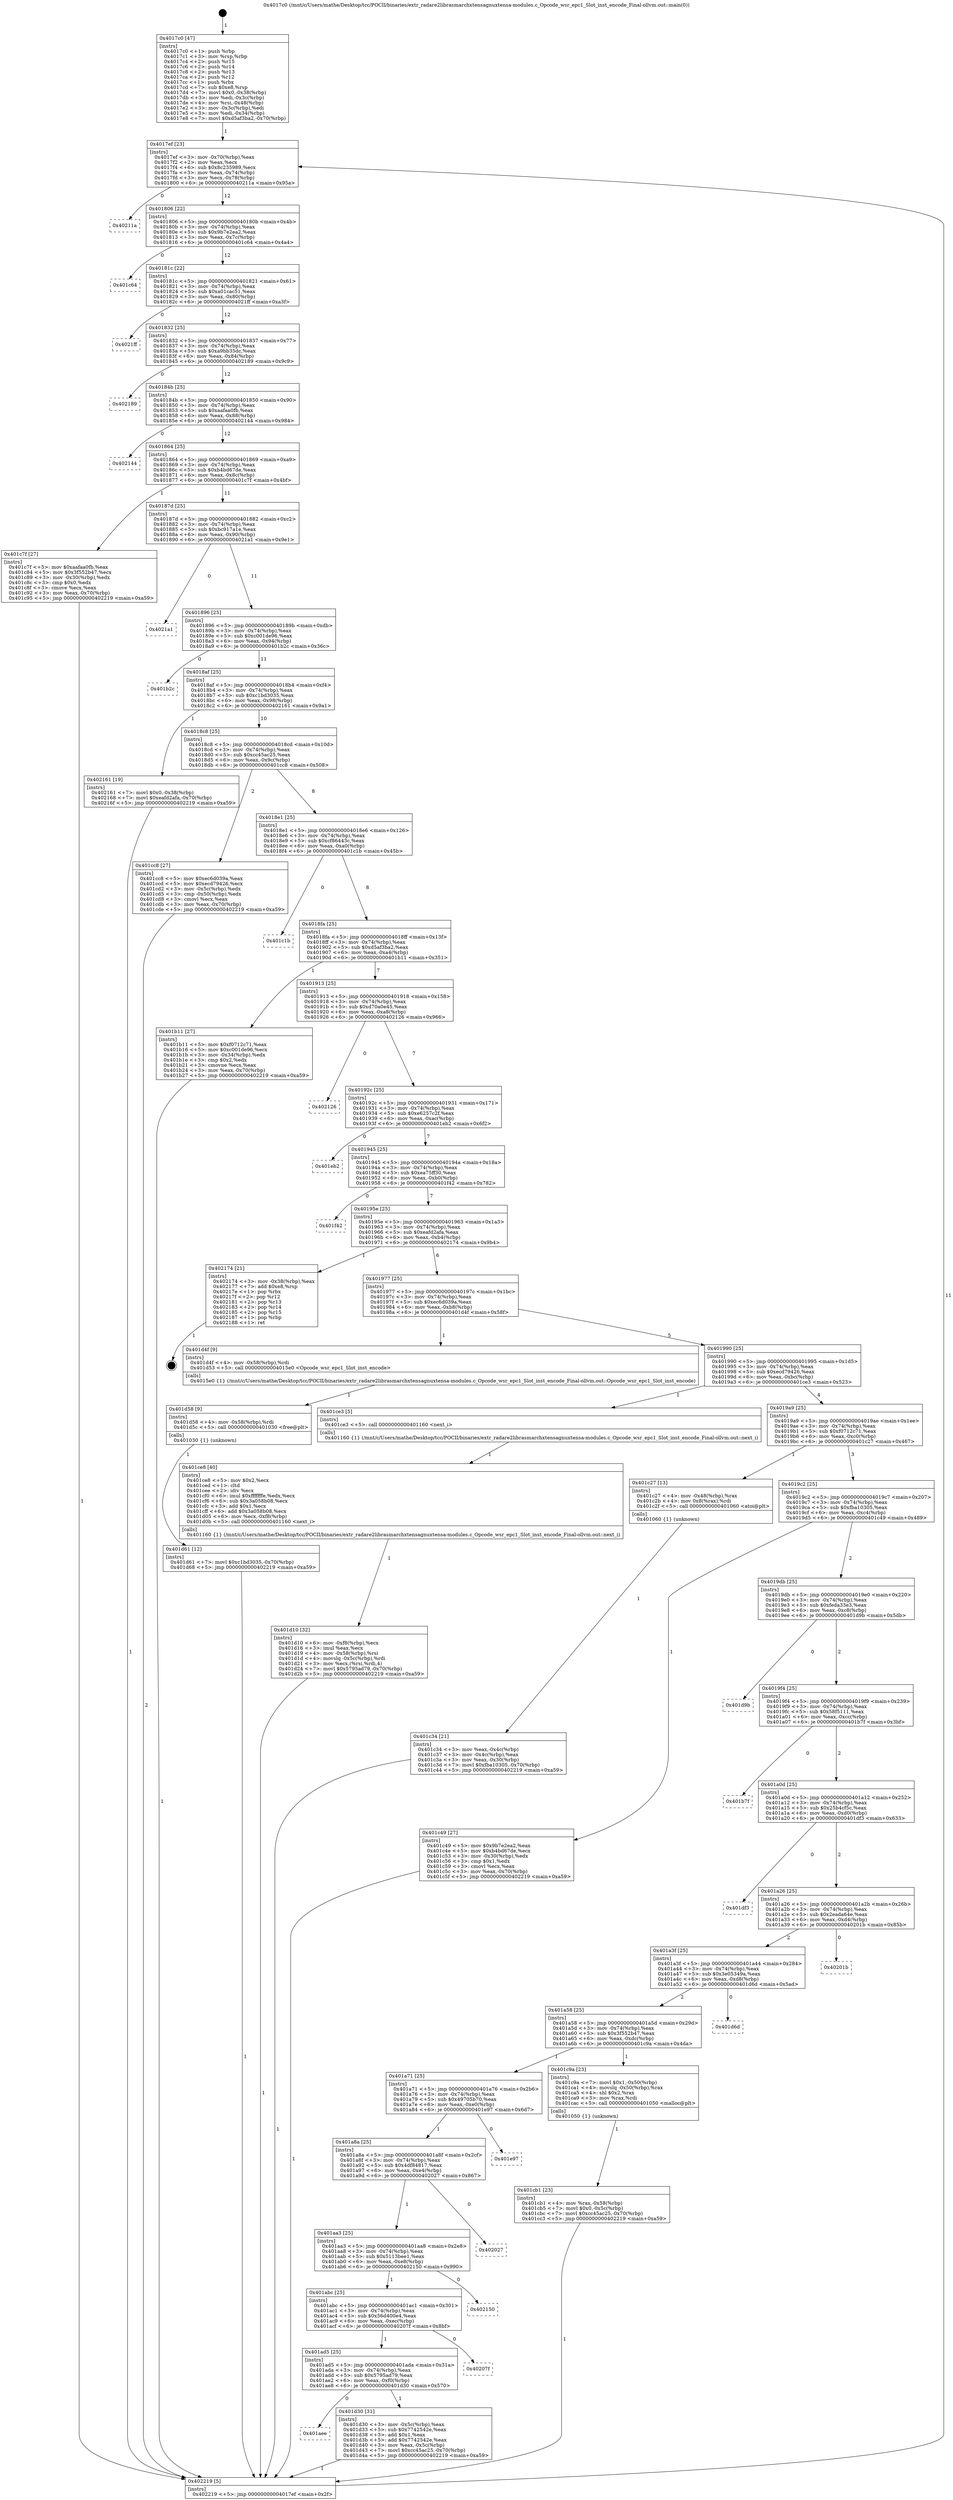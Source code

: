 digraph "0x4017c0" {
  label = "0x4017c0 (/mnt/c/Users/mathe/Desktop/tcc/POCII/binaries/extr_radare2librasmarchxtensagnuxtensa-modules.c_Opcode_wsr_epc1_Slot_inst_encode_Final-ollvm.out::main(0))"
  labelloc = "t"
  node[shape=record]

  Entry [label="",width=0.3,height=0.3,shape=circle,fillcolor=black,style=filled]
  "0x4017ef" [label="{
     0x4017ef [23]\l
     | [instrs]\l
     &nbsp;&nbsp;0x4017ef \<+3\>: mov -0x70(%rbp),%eax\l
     &nbsp;&nbsp;0x4017f2 \<+2\>: mov %eax,%ecx\l
     &nbsp;&nbsp;0x4017f4 \<+6\>: sub $0x8c235989,%ecx\l
     &nbsp;&nbsp;0x4017fa \<+3\>: mov %eax,-0x74(%rbp)\l
     &nbsp;&nbsp;0x4017fd \<+3\>: mov %ecx,-0x78(%rbp)\l
     &nbsp;&nbsp;0x401800 \<+6\>: je 000000000040211a \<main+0x95a\>\l
  }"]
  "0x40211a" [label="{
     0x40211a\l
  }", style=dashed]
  "0x401806" [label="{
     0x401806 [22]\l
     | [instrs]\l
     &nbsp;&nbsp;0x401806 \<+5\>: jmp 000000000040180b \<main+0x4b\>\l
     &nbsp;&nbsp;0x40180b \<+3\>: mov -0x74(%rbp),%eax\l
     &nbsp;&nbsp;0x40180e \<+5\>: sub $0x9b7e2ea2,%eax\l
     &nbsp;&nbsp;0x401813 \<+3\>: mov %eax,-0x7c(%rbp)\l
     &nbsp;&nbsp;0x401816 \<+6\>: je 0000000000401c64 \<main+0x4a4\>\l
  }"]
  Exit [label="",width=0.3,height=0.3,shape=circle,fillcolor=black,style=filled,peripheries=2]
  "0x401c64" [label="{
     0x401c64\l
  }", style=dashed]
  "0x40181c" [label="{
     0x40181c [22]\l
     | [instrs]\l
     &nbsp;&nbsp;0x40181c \<+5\>: jmp 0000000000401821 \<main+0x61\>\l
     &nbsp;&nbsp;0x401821 \<+3\>: mov -0x74(%rbp),%eax\l
     &nbsp;&nbsp;0x401824 \<+5\>: sub $0xa01cac51,%eax\l
     &nbsp;&nbsp;0x401829 \<+3\>: mov %eax,-0x80(%rbp)\l
     &nbsp;&nbsp;0x40182c \<+6\>: je 00000000004021ff \<main+0xa3f\>\l
  }"]
  "0x401d61" [label="{
     0x401d61 [12]\l
     | [instrs]\l
     &nbsp;&nbsp;0x401d61 \<+7\>: movl $0xc1bd3035,-0x70(%rbp)\l
     &nbsp;&nbsp;0x401d68 \<+5\>: jmp 0000000000402219 \<main+0xa59\>\l
  }"]
  "0x4021ff" [label="{
     0x4021ff\l
  }", style=dashed]
  "0x401832" [label="{
     0x401832 [25]\l
     | [instrs]\l
     &nbsp;&nbsp;0x401832 \<+5\>: jmp 0000000000401837 \<main+0x77\>\l
     &nbsp;&nbsp;0x401837 \<+3\>: mov -0x74(%rbp),%eax\l
     &nbsp;&nbsp;0x40183a \<+5\>: sub $0xa9bb35dc,%eax\l
     &nbsp;&nbsp;0x40183f \<+6\>: mov %eax,-0x84(%rbp)\l
     &nbsp;&nbsp;0x401845 \<+6\>: je 0000000000402189 \<main+0x9c9\>\l
  }"]
  "0x401d58" [label="{
     0x401d58 [9]\l
     | [instrs]\l
     &nbsp;&nbsp;0x401d58 \<+4\>: mov -0x58(%rbp),%rdi\l
     &nbsp;&nbsp;0x401d5c \<+5\>: call 0000000000401030 \<free@plt\>\l
     | [calls]\l
     &nbsp;&nbsp;0x401030 \{1\} (unknown)\l
  }"]
  "0x402189" [label="{
     0x402189\l
  }", style=dashed]
  "0x40184b" [label="{
     0x40184b [25]\l
     | [instrs]\l
     &nbsp;&nbsp;0x40184b \<+5\>: jmp 0000000000401850 \<main+0x90\>\l
     &nbsp;&nbsp;0x401850 \<+3\>: mov -0x74(%rbp),%eax\l
     &nbsp;&nbsp;0x401853 \<+5\>: sub $0xaafaa0fb,%eax\l
     &nbsp;&nbsp;0x401858 \<+6\>: mov %eax,-0x88(%rbp)\l
     &nbsp;&nbsp;0x40185e \<+6\>: je 0000000000402144 \<main+0x984\>\l
  }"]
  "0x401aee" [label="{
     0x401aee\l
  }", style=dashed]
  "0x402144" [label="{
     0x402144\l
  }", style=dashed]
  "0x401864" [label="{
     0x401864 [25]\l
     | [instrs]\l
     &nbsp;&nbsp;0x401864 \<+5\>: jmp 0000000000401869 \<main+0xa9\>\l
     &nbsp;&nbsp;0x401869 \<+3\>: mov -0x74(%rbp),%eax\l
     &nbsp;&nbsp;0x40186c \<+5\>: sub $0xb4bd67de,%eax\l
     &nbsp;&nbsp;0x401871 \<+6\>: mov %eax,-0x8c(%rbp)\l
     &nbsp;&nbsp;0x401877 \<+6\>: je 0000000000401c7f \<main+0x4bf\>\l
  }"]
  "0x401d30" [label="{
     0x401d30 [31]\l
     | [instrs]\l
     &nbsp;&nbsp;0x401d30 \<+3\>: mov -0x5c(%rbp),%eax\l
     &nbsp;&nbsp;0x401d33 \<+5\>: sub $0x7742542e,%eax\l
     &nbsp;&nbsp;0x401d38 \<+3\>: add $0x1,%eax\l
     &nbsp;&nbsp;0x401d3b \<+5\>: add $0x7742542e,%eax\l
     &nbsp;&nbsp;0x401d40 \<+3\>: mov %eax,-0x5c(%rbp)\l
     &nbsp;&nbsp;0x401d43 \<+7\>: movl $0xcc45ac25,-0x70(%rbp)\l
     &nbsp;&nbsp;0x401d4a \<+5\>: jmp 0000000000402219 \<main+0xa59\>\l
  }"]
  "0x401c7f" [label="{
     0x401c7f [27]\l
     | [instrs]\l
     &nbsp;&nbsp;0x401c7f \<+5\>: mov $0xaafaa0fb,%eax\l
     &nbsp;&nbsp;0x401c84 \<+5\>: mov $0x3f552b47,%ecx\l
     &nbsp;&nbsp;0x401c89 \<+3\>: mov -0x30(%rbp),%edx\l
     &nbsp;&nbsp;0x401c8c \<+3\>: cmp $0x0,%edx\l
     &nbsp;&nbsp;0x401c8f \<+3\>: cmove %ecx,%eax\l
     &nbsp;&nbsp;0x401c92 \<+3\>: mov %eax,-0x70(%rbp)\l
     &nbsp;&nbsp;0x401c95 \<+5\>: jmp 0000000000402219 \<main+0xa59\>\l
  }"]
  "0x40187d" [label="{
     0x40187d [25]\l
     | [instrs]\l
     &nbsp;&nbsp;0x40187d \<+5\>: jmp 0000000000401882 \<main+0xc2\>\l
     &nbsp;&nbsp;0x401882 \<+3\>: mov -0x74(%rbp),%eax\l
     &nbsp;&nbsp;0x401885 \<+5\>: sub $0xbc917a1e,%eax\l
     &nbsp;&nbsp;0x40188a \<+6\>: mov %eax,-0x90(%rbp)\l
     &nbsp;&nbsp;0x401890 \<+6\>: je 00000000004021a1 \<main+0x9e1\>\l
  }"]
  "0x401ad5" [label="{
     0x401ad5 [25]\l
     | [instrs]\l
     &nbsp;&nbsp;0x401ad5 \<+5\>: jmp 0000000000401ada \<main+0x31a\>\l
     &nbsp;&nbsp;0x401ada \<+3\>: mov -0x74(%rbp),%eax\l
     &nbsp;&nbsp;0x401add \<+5\>: sub $0x5795ad79,%eax\l
     &nbsp;&nbsp;0x401ae2 \<+6\>: mov %eax,-0xf0(%rbp)\l
     &nbsp;&nbsp;0x401ae8 \<+6\>: je 0000000000401d30 \<main+0x570\>\l
  }"]
  "0x4021a1" [label="{
     0x4021a1\l
  }", style=dashed]
  "0x401896" [label="{
     0x401896 [25]\l
     | [instrs]\l
     &nbsp;&nbsp;0x401896 \<+5\>: jmp 000000000040189b \<main+0xdb\>\l
     &nbsp;&nbsp;0x40189b \<+3\>: mov -0x74(%rbp),%eax\l
     &nbsp;&nbsp;0x40189e \<+5\>: sub $0xc001de96,%eax\l
     &nbsp;&nbsp;0x4018a3 \<+6\>: mov %eax,-0x94(%rbp)\l
     &nbsp;&nbsp;0x4018a9 \<+6\>: je 0000000000401b2c \<main+0x36c\>\l
  }"]
  "0x40207f" [label="{
     0x40207f\l
  }", style=dashed]
  "0x401b2c" [label="{
     0x401b2c\l
  }", style=dashed]
  "0x4018af" [label="{
     0x4018af [25]\l
     | [instrs]\l
     &nbsp;&nbsp;0x4018af \<+5\>: jmp 00000000004018b4 \<main+0xf4\>\l
     &nbsp;&nbsp;0x4018b4 \<+3\>: mov -0x74(%rbp),%eax\l
     &nbsp;&nbsp;0x4018b7 \<+5\>: sub $0xc1bd3035,%eax\l
     &nbsp;&nbsp;0x4018bc \<+6\>: mov %eax,-0x98(%rbp)\l
     &nbsp;&nbsp;0x4018c2 \<+6\>: je 0000000000402161 \<main+0x9a1\>\l
  }"]
  "0x401abc" [label="{
     0x401abc [25]\l
     | [instrs]\l
     &nbsp;&nbsp;0x401abc \<+5\>: jmp 0000000000401ac1 \<main+0x301\>\l
     &nbsp;&nbsp;0x401ac1 \<+3\>: mov -0x74(%rbp),%eax\l
     &nbsp;&nbsp;0x401ac4 \<+5\>: sub $0x56d400e4,%eax\l
     &nbsp;&nbsp;0x401ac9 \<+6\>: mov %eax,-0xec(%rbp)\l
     &nbsp;&nbsp;0x401acf \<+6\>: je 000000000040207f \<main+0x8bf\>\l
  }"]
  "0x402161" [label="{
     0x402161 [19]\l
     | [instrs]\l
     &nbsp;&nbsp;0x402161 \<+7\>: movl $0x0,-0x38(%rbp)\l
     &nbsp;&nbsp;0x402168 \<+7\>: movl $0xeafd2afa,-0x70(%rbp)\l
     &nbsp;&nbsp;0x40216f \<+5\>: jmp 0000000000402219 \<main+0xa59\>\l
  }"]
  "0x4018c8" [label="{
     0x4018c8 [25]\l
     | [instrs]\l
     &nbsp;&nbsp;0x4018c8 \<+5\>: jmp 00000000004018cd \<main+0x10d\>\l
     &nbsp;&nbsp;0x4018cd \<+3\>: mov -0x74(%rbp),%eax\l
     &nbsp;&nbsp;0x4018d0 \<+5\>: sub $0xcc45ac25,%eax\l
     &nbsp;&nbsp;0x4018d5 \<+6\>: mov %eax,-0x9c(%rbp)\l
     &nbsp;&nbsp;0x4018db \<+6\>: je 0000000000401cc8 \<main+0x508\>\l
  }"]
  "0x402150" [label="{
     0x402150\l
  }", style=dashed]
  "0x401cc8" [label="{
     0x401cc8 [27]\l
     | [instrs]\l
     &nbsp;&nbsp;0x401cc8 \<+5\>: mov $0xec6d039a,%eax\l
     &nbsp;&nbsp;0x401ccd \<+5\>: mov $0xecd79426,%ecx\l
     &nbsp;&nbsp;0x401cd2 \<+3\>: mov -0x5c(%rbp),%edx\l
     &nbsp;&nbsp;0x401cd5 \<+3\>: cmp -0x50(%rbp),%edx\l
     &nbsp;&nbsp;0x401cd8 \<+3\>: cmovl %ecx,%eax\l
     &nbsp;&nbsp;0x401cdb \<+3\>: mov %eax,-0x70(%rbp)\l
     &nbsp;&nbsp;0x401cde \<+5\>: jmp 0000000000402219 \<main+0xa59\>\l
  }"]
  "0x4018e1" [label="{
     0x4018e1 [25]\l
     | [instrs]\l
     &nbsp;&nbsp;0x4018e1 \<+5\>: jmp 00000000004018e6 \<main+0x126\>\l
     &nbsp;&nbsp;0x4018e6 \<+3\>: mov -0x74(%rbp),%eax\l
     &nbsp;&nbsp;0x4018e9 \<+5\>: sub $0xcf86443c,%eax\l
     &nbsp;&nbsp;0x4018ee \<+6\>: mov %eax,-0xa0(%rbp)\l
     &nbsp;&nbsp;0x4018f4 \<+6\>: je 0000000000401c1b \<main+0x45b\>\l
  }"]
  "0x401aa3" [label="{
     0x401aa3 [25]\l
     | [instrs]\l
     &nbsp;&nbsp;0x401aa3 \<+5\>: jmp 0000000000401aa8 \<main+0x2e8\>\l
     &nbsp;&nbsp;0x401aa8 \<+3\>: mov -0x74(%rbp),%eax\l
     &nbsp;&nbsp;0x401aab \<+5\>: sub $0x5113bee1,%eax\l
     &nbsp;&nbsp;0x401ab0 \<+6\>: mov %eax,-0xe8(%rbp)\l
     &nbsp;&nbsp;0x401ab6 \<+6\>: je 0000000000402150 \<main+0x990\>\l
  }"]
  "0x401c1b" [label="{
     0x401c1b\l
  }", style=dashed]
  "0x4018fa" [label="{
     0x4018fa [25]\l
     | [instrs]\l
     &nbsp;&nbsp;0x4018fa \<+5\>: jmp 00000000004018ff \<main+0x13f\>\l
     &nbsp;&nbsp;0x4018ff \<+3\>: mov -0x74(%rbp),%eax\l
     &nbsp;&nbsp;0x401902 \<+5\>: sub $0xd5af3ba2,%eax\l
     &nbsp;&nbsp;0x401907 \<+6\>: mov %eax,-0xa4(%rbp)\l
     &nbsp;&nbsp;0x40190d \<+6\>: je 0000000000401b11 \<main+0x351\>\l
  }"]
  "0x402027" [label="{
     0x402027\l
  }", style=dashed]
  "0x401b11" [label="{
     0x401b11 [27]\l
     | [instrs]\l
     &nbsp;&nbsp;0x401b11 \<+5\>: mov $0xf0712c71,%eax\l
     &nbsp;&nbsp;0x401b16 \<+5\>: mov $0xc001de96,%ecx\l
     &nbsp;&nbsp;0x401b1b \<+3\>: mov -0x34(%rbp),%edx\l
     &nbsp;&nbsp;0x401b1e \<+3\>: cmp $0x2,%edx\l
     &nbsp;&nbsp;0x401b21 \<+3\>: cmovne %ecx,%eax\l
     &nbsp;&nbsp;0x401b24 \<+3\>: mov %eax,-0x70(%rbp)\l
     &nbsp;&nbsp;0x401b27 \<+5\>: jmp 0000000000402219 \<main+0xa59\>\l
  }"]
  "0x401913" [label="{
     0x401913 [25]\l
     | [instrs]\l
     &nbsp;&nbsp;0x401913 \<+5\>: jmp 0000000000401918 \<main+0x158\>\l
     &nbsp;&nbsp;0x401918 \<+3\>: mov -0x74(%rbp),%eax\l
     &nbsp;&nbsp;0x40191b \<+5\>: sub $0xd70a0e45,%eax\l
     &nbsp;&nbsp;0x401920 \<+6\>: mov %eax,-0xa8(%rbp)\l
     &nbsp;&nbsp;0x401926 \<+6\>: je 0000000000402126 \<main+0x966\>\l
  }"]
  "0x402219" [label="{
     0x402219 [5]\l
     | [instrs]\l
     &nbsp;&nbsp;0x402219 \<+5\>: jmp 00000000004017ef \<main+0x2f\>\l
  }"]
  "0x4017c0" [label="{
     0x4017c0 [47]\l
     | [instrs]\l
     &nbsp;&nbsp;0x4017c0 \<+1\>: push %rbp\l
     &nbsp;&nbsp;0x4017c1 \<+3\>: mov %rsp,%rbp\l
     &nbsp;&nbsp;0x4017c4 \<+2\>: push %r15\l
     &nbsp;&nbsp;0x4017c6 \<+2\>: push %r14\l
     &nbsp;&nbsp;0x4017c8 \<+2\>: push %r13\l
     &nbsp;&nbsp;0x4017ca \<+2\>: push %r12\l
     &nbsp;&nbsp;0x4017cc \<+1\>: push %rbx\l
     &nbsp;&nbsp;0x4017cd \<+7\>: sub $0xe8,%rsp\l
     &nbsp;&nbsp;0x4017d4 \<+7\>: movl $0x0,-0x38(%rbp)\l
     &nbsp;&nbsp;0x4017db \<+3\>: mov %edi,-0x3c(%rbp)\l
     &nbsp;&nbsp;0x4017de \<+4\>: mov %rsi,-0x48(%rbp)\l
     &nbsp;&nbsp;0x4017e2 \<+3\>: mov -0x3c(%rbp),%edi\l
     &nbsp;&nbsp;0x4017e5 \<+3\>: mov %edi,-0x34(%rbp)\l
     &nbsp;&nbsp;0x4017e8 \<+7\>: movl $0xd5af3ba2,-0x70(%rbp)\l
  }"]
  "0x401a8a" [label="{
     0x401a8a [25]\l
     | [instrs]\l
     &nbsp;&nbsp;0x401a8a \<+5\>: jmp 0000000000401a8f \<main+0x2cf\>\l
     &nbsp;&nbsp;0x401a8f \<+3\>: mov -0x74(%rbp),%eax\l
     &nbsp;&nbsp;0x401a92 \<+5\>: sub $0x4df84817,%eax\l
     &nbsp;&nbsp;0x401a97 \<+6\>: mov %eax,-0xe4(%rbp)\l
     &nbsp;&nbsp;0x401a9d \<+6\>: je 0000000000402027 \<main+0x867\>\l
  }"]
  "0x402126" [label="{
     0x402126\l
  }", style=dashed]
  "0x40192c" [label="{
     0x40192c [25]\l
     | [instrs]\l
     &nbsp;&nbsp;0x40192c \<+5\>: jmp 0000000000401931 \<main+0x171\>\l
     &nbsp;&nbsp;0x401931 \<+3\>: mov -0x74(%rbp),%eax\l
     &nbsp;&nbsp;0x401934 \<+5\>: sub $0xe6257c2f,%eax\l
     &nbsp;&nbsp;0x401939 \<+6\>: mov %eax,-0xac(%rbp)\l
     &nbsp;&nbsp;0x40193f \<+6\>: je 0000000000401eb2 \<main+0x6f2\>\l
  }"]
  "0x401e97" [label="{
     0x401e97\l
  }", style=dashed]
  "0x401eb2" [label="{
     0x401eb2\l
  }", style=dashed]
  "0x401945" [label="{
     0x401945 [25]\l
     | [instrs]\l
     &nbsp;&nbsp;0x401945 \<+5\>: jmp 000000000040194a \<main+0x18a\>\l
     &nbsp;&nbsp;0x40194a \<+3\>: mov -0x74(%rbp),%eax\l
     &nbsp;&nbsp;0x40194d \<+5\>: sub $0xea75ff30,%eax\l
     &nbsp;&nbsp;0x401952 \<+6\>: mov %eax,-0xb0(%rbp)\l
     &nbsp;&nbsp;0x401958 \<+6\>: je 0000000000401f42 \<main+0x782\>\l
  }"]
  "0x401d10" [label="{
     0x401d10 [32]\l
     | [instrs]\l
     &nbsp;&nbsp;0x401d10 \<+6\>: mov -0xf8(%rbp),%ecx\l
     &nbsp;&nbsp;0x401d16 \<+3\>: imul %eax,%ecx\l
     &nbsp;&nbsp;0x401d19 \<+4\>: mov -0x58(%rbp),%rsi\l
     &nbsp;&nbsp;0x401d1d \<+4\>: movslq -0x5c(%rbp),%rdi\l
     &nbsp;&nbsp;0x401d21 \<+3\>: mov %ecx,(%rsi,%rdi,4)\l
     &nbsp;&nbsp;0x401d24 \<+7\>: movl $0x5795ad79,-0x70(%rbp)\l
     &nbsp;&nbsp;0x401d2b \<+5\>: jmp 0000000000402219 \<main+0xa59\>\l
  }"]
  "0x401f42" [label="{
     0x401f42\l
  }", style=dashed]
  "0x40195e" [label="{
     0x40195e [25]\l
     | [instrs]\l
     &nbsp;&nbsp;0x40195e \<+5\>: jmp 0000000000401963 \<main+0x1a3\>\l
     &nbsp;&nbsp;0x401963 \<+3\>: mov -0x74(%rbp),%eax\l
     &nbsp;&nbsp;0x401966 \<+5\>: sub $0xeafd2afa,%eax\l
     &nbsp;&nbsp;0x40196b \<+6\>: mov %eax,-0xb4(%rbp)\l
     &nbsp;&nbsp;0x401971 \<+6\>: je 0000000000402174 \<main+0x9b4\>\l
  }"]
  "0x401ce8" [label="{
     0x401ce8 [40]\l
     | [instrs]\l
     &nbsp;&nbsp;0x401ce8 \<+5\>: mov $0x2,%ecx\l
     &nbsp;&nbsp;0x401ced \<+1\>: cltd\l
     &nbsp;&nbsp;0x401cee \<+2\>: idiv %ecx\l
     &nbsp;&nbsp;0x401cf0 \<+6\>: imul $0xfffffffe,%edx,%ecx\l
     &nbsp;&nbsp;0x401cf6 \<+6\>: sub $0x3a058b08,%ecx\l
     &nbsp;&nbsp;0x401cfc \<+3\>: add $0x1,%ecx\l
     &nbsp;&nbsp;0x401cff \<+6\>: add $0x3a058b08,%ecx\l
     &nbsp;&nbsp;0x401d05 \<+6\>: mov %ecx,-0xf8(%rbp)\l
     &nbsp;&nbsp;0x401d0b \<+5\>: call 0000000000401160 \<next_i\>\l
     | [calls]\l
     &nbsp;&nbsp;0x401160 \{1\} (/mnt/c/Users/mathe/Desktop/tcc/POCII/binaries/extr_radare2librasmarchxtensagnuxtensa-modules.c_Opcode_wsr_epc1_Slot_inst_encode_Final-ollvm.out::next_i)\l
  }"]
  "0x402174" [label="{
     0x402174 [21]\l
     | [instrs]\l
     &nbsp;&nbsp;0x402174 \<+3\>: mov -0x38(%rbp),%eax\l
     &nbsp;&nbsp;0x402177 \<+7\>: add $0xe8,%rsp\l
     &nbsp;&nbsp;0x40217e \<+1\>: pop %rbx\l
     &nbsp;&nbsp;0x40217f \<+2\>: pop %r12\l
     &nbsp;&nbsp;0x402181 \<+2\>: pop %r13\l
     &nbsp;&nbsp;0x402183 \<+2\>: pop %r14\l
     &nbsp;&nbsp;0x402185 \<+2\>: pop %r15\l
     &nbsp;&nbsp;0x402187 \<+1\>: pop %rbp\l
     &nbsp;&nbsp;0x402188 \<+1\>: ret\l
  }"]
  "0x401977" [label="{
     0x401977 [25]\l
     | [instrs]\l
     &nbsp;&nbsp;0x401977 \<+5\>: jmp 000000000040197c \<main+0x1bc\>\l
     &nbsp;&nbsp;0x40197c \<+3\>: mov -0x74(%rbp),%eax\l
     &nbsp;&nbsp;0x40197f \<+5\>: sub $0xec6d039a,%eax\l
     &nbsp;&nbsp;0x401984 \<+6\>: mov %eax,-0xb8(%rbp)\l
     &nbsp;&nbsp;0x40198a \<+6\>: je 0000000000401d4f \<main+0x58f\>\l
  }"]
  "0x401cb1" [label="{
     0x401cb1 [23]\l
     | [instrs]\l
     &nbsp;&nbsp;0x401cb1 \<+4\>: mov %rax,-0x58(%rbp)\l
     &nbsp;&nbsp;0x401cb5 \<+7\>: movl $0x0,-0x5c(%rbp)\l
     &nbsp;&nbsp;0x401cbc \<+7\>: movl $0xcc45ac25,-0x70(%rbp)\l
     &nbsp;&nbsp;0x401cc3 \<+5\>: jmp 0000000000402219 \<main+0xa59\>\l
  }"]
  "0x401d4f" [label="{
     0x401d4f [9]\l
     | [instrs]\l
     &nbsp;&nbsp;0x401d4f \<+4\>: mov -0x58(%rbp),%rdi\l
     &nbsp;&nbsp;0x401d53 \<+5\>: call 00000000004015e0 \<Opcode_wsr_epc1_Slot_inst_encode\>\l
     | [calls]\l
     &nbsp;&nbsp;0x4015e0 \{1\} (/mnt/c/Users/mathe/Desktop/tcc/POCII/binaries/extr_radare2librasmarchxtensagnuxtensa-modules.c_Opcode_wsr_epc1_Slot_inst_encode_Final-ollvm.out::Opcode_wsr_epc1_Slot_inst_encode)\l
  }"]
  "0x401990" [label="{
     0x401990 [25]\l
     | [instrs]\l
     &nbsp;&nbsp;0x401990 \<+5\>: jmp 0000000000401995 \<main+0x1d5\>\l
     &nbsp;&nbsp;0x401995 \<+3\>: mov -0x74(%rbp),%eax\l
     &nbsp;&nbsp;0x401998 \<+5\>: sub $0xecd79426,%eax\l
     &nbsp;&nbsp;0x40199d \<+6\>: mov %eax,-0xbc(%rbp)\l
     &nbsp;&nbsp;0x4019a3 \<+6\>: je 0000000000401ce3 \<main+0x523\>\l
  }"]
  "0x401a71" [label="{
     0x401a71 [25]\l
     | [instrs]\l
     &nbsp;&nbsp;0x401a71 \<+5\>: jmp 0000000000401a76 \<main+0x2b6\>\l
     &nbsp;&nbsp;0x401a76 \<+3\>: mov -0x74(%rbp),%eax\l
     &nbsp;&nbsp;0x401a79 \<+5\>: sub $0x49705b70,%eax\l
     &nbsp;&nbsp;0x401a7e \<+6\>: mov %eax,-0xe0(%rbp)\l
     &nbsp;&nbsp;0x401a84 \<+6\>: je 0000000000401e97 \<main+0x6d7\>\l
  }"]
  "0x401ce3" [label="{
     0x401ce3 [5]\l
     | [instrs]\l
     &nbsp;&nbsp;0x401ce3 \<+5\>: call 0000000000401160 \<next_i\>\l
     | [calls]\l
     &nbsp;&nbsp;0x401160 \{1\} (/mnt/c/Users/mathe/Desktop/tcc/POCII/binaries/extr_radare2librasmarchxtensagnuxtensa-modules.c_Opcode_wsr_epc1_Slot_inst_encode_Final-ollvm.out::next_i)\l
  }"]
  "0x4019a9" [label="{
     0x4019a9 [25]\l
     | [instrs]\l
     &nbsp;&nbsp;0x4019a9 \<+5\>: jmp 00000000004019ae \<main+0x1ee\>\l
     &nbsp;&nbsp;0x4019ae \<+3\>: mov -0x74(%rbp),%eax\l
     &nbsp;&nbsp;0x4019b1 \<+5\>: sub $0xf0712c71,%eax\l
     &nbsp;&nbsp;0x4019b6 \<+6\>: mov %eax,-0xc0(%rbp)\l
     &nbsp;&nbsp;0x4019bc \<+6\>: je 0000000000401c27 \<main+0x467\>\l
  }"]
  "0x401c9a" [label="{
     0x401c9a [23]\l
     | [instrs]\l
     &nbsp;&nbsp;0x401c9a \<+7\>: movl $0x1,-0x50(%rbp)\l
     &nbsp;&nbsp;0x401ca1 \<+4\>: movslq -0x50(%rbp),%rax\l
     &nbsp;&nbsp;0x401ca5 \<+4\>: shl $0x2,%rax\l
     &nbsp;&nbsp;0x401ca9 \<+3\>: mov %rax,%rdi\l
     &nbsp;&nbsp;0x401cac \<+5\>: call 0000000000401050 \<malloc@plt\>\l
     | [calls]\l
     &nbsp;&nbsp;0x401050 \{1\} (unknown)\l
  }"]
  "0x401c27" [label="{
     0x401c27 [13]\l
     | [instrs]\l
     &nbsp;&nbsp;0x401c27 \<+4\>: mov -0x48(%rbp),%rax\l
     &nbsp;&nbsp;0x401c2b \<+4\>: mov 0x8(%rax),%rdi\l
     &nbsp;&nbsp;0x401c2f \<+5\>: call 0000000000401060 \<atoi@plt\>\l
     | [calls]\l
     &nbsp;&nbsp;0x401060 \{1\} (unknown)\l
  }"]
  "0x4019c2" [label="{
     0x4019c2 [25]\l
     | [instrs]\l
     &nbsp;&nbsp;0x4019c2 \<+5\>: jmp 00000000004019c7 \<main+0x207\>\l
     &nbsp;&nbsp;0x4019c7 \<+3\>: mov -0x74(%rbp),%eax\l
     &nbsp;&nbsp;0x4019ca \<+5\>: sub $0xfba10305,%eax\l
     &nbsp;&nbsp;0x4019cf \<+6\>: mov %eax,-0xc4(%rbp)\l
     &nbsp;&nbsp;0x4019d5 \<+6\>: je 0000000000401c49 \<main+0x489\>\l
  }"]
  "0x401c34" [label="{
     0x401c34 [21]\l
     | [instrs]\l
     &nbsp;&nbsp;0x401c34 \<+3\>: mov %eax,-0x4c(%rbp)\l
     &nbsp;&nbsp;0x401c37 \<+3\>: mov -0x4c(%rbp),%eax\l
     &nbsp;&nbsp;0x401c3a \<+3\>: mov %eax,-0x30(%rbp)\l
     &nbsp;&nbsp;0x401c3d \<+7\>: movl $0xfba10305,-0x70(%rbp)\l
     &nbsp;&nbsp;0x401c44 \<+5\>: jmp 0000000000402219 \<main+0xa59\>\l
  }"]
  "0x401a58" [label="{
     0x401a58 [25]\l
     | [instrs]\l
     &nbsp;&nbsp;0x401a58 \<+5\>: jmp 0000000000401a5d \<main+0x29d\>\l
     &nbsp;&nbsp;0x401a5d \<+3\>: mov -0x74(%rbp),%eax\l
     &nbsp;&nbsp;0x401a60 \<+5\>: sub $0x3f552b47,%eax\l
     &nbsp;&nbsp;0x401a65 \<+6\>: mov %eax,-0xdc(%rbp)\l
     &nbsp;&nbsp;0x401a6b \<+6\>: je 0000000000401c9a \<main+0x4da\>\l
  }"]
  "0x401c49" [label="{
     0x401c49 [27]\l
     | [instrs]\l
     &nbsp;&nbsp;0x401c49 \<+5\>: mov $0x9b7e2ea2,%eax\l
     &nbsp;&nbsp;0x401c4e \<+5\>: mov $0xb4bd67de,%ecx\l
     &nbsp;&nbsp;0x401c53 \<+3\>: mov -0x30(%rbp),%edx\l
     &nbsp;&nbsp;0x401c56 \<+3\>: cmp $0x1,%edx\l
     &nbsp;&nbsp;0x401c59 \<+3\>: cmovl %ecx,%eax\l
     &nbsp;&nbsp;0x401c5c \<+3\>: mov %eax,-0x70(%rbp)\l
     &nbsp;&nbsp;0x401c5f \<+5\>: jmp 0000000000402219 \<main+0xa59\>\l
  }"]
  "0x4019db" [label="{
     0x4019db [25]\l
     | [instrs]\l
     &nbsp;&nbsp;0x4019db \<+5\>: jmp 00000000004019e0 \<main+0x220\>\l
     &nbsp;&nbsp;0x4019e0 \<+3\>: mov -0x74(%rbp),%eax\l
     &nbsp;&nbsp;0x4019e3 \<+5\>: sub $0xfeda33e3,%eax\l
     &nbsp;&nbsp;0x4019e8 \<+6\>: mov %eax,-0xc8(%rbp)\l
     &nbsp;&nbsp;0x4019ee \<+6\>: je 0000000000401d9b \<main+0x5db\>\l
  }"]
  "0x401d6d" [label="{
     0x401d6d\l
  }", style=dashed]
  "0x401d9b" [label="{
     0x401d9b\l
  }", style=dashed]
  "0x4019f4" [label="{
     0x4019f4 [25]\l
     | [instrs]\l
     &nbsp;&nbsp;0x4019f4 \<+5\>: jmp 00000000004019f9 \<main+0x239\>\l
     &nbsp;&nbsp;0x4019f9 \<+3\>: mov -0x74(%rbp),%eax\l
     &nbsp;&nbsp;0x4019fc \<+5\>: sub $0x58f5111,%eax\l
     &nbsp;&nbsp;0x401a01 \<+6\>: mov %eax,-0xcc(%rbp)\l
     &nbsp;&nbsp;0x401a07 \<+6\>: je 0000000000401b7f \<main+0x3bf\>\l
  }"]
  "0x401a3f" [label="{
     0x401a3f [25]\l
     | [instrs]\l
     &nbsp;&nbsp;0x401a3f \<+5\>: jmp 0000000000401a44 \<main+0x284\>\l
     &nbsp;&nbsp;0x401a44 \<+3\>: mov -0x74(%rbp),%eax\l
     &nbsp;&nbsp;0x401a47 \<+5\>: sub $0x3e05349a,%eax\l
     &nbsp;&nbsp;0x401a4c \<+6\>: mov %eax,-0xd8(%rbp)\l
     &nbsp;&nbsp;0x401a52 \<+6\>: je 0000000000401d6d \<main+0x5ad\>\l
  }"]
  "0x401b7f" [label="{
     0x401b7f\l
  }", style=dashed]
  "0x401a0d" [label="{
     0x401a0d [25]\l
     | [instrs]\l
     &nbsp;&nbsp;0x401a0d \<+5\>: jmp 0000000000401a12 \<main+0x252\>\l
     &nbsp;&nbsp;0x401a12 \<+3\>: mov -0x74(%rbp),%eax\l
     &nbsp;&nbsp;0x401a15 \<+5\>: sub $0x25b4cf5c,%eax\l
     &nbsp;&nbsp;0x401a1a \<+6\>: mov %eax,-0xd0(%rbp)\l
     &nbsp;&nbsp;0x401a20 \<+6\>: je 0000000000401df3 \<main+0x633\>\l
  }"]
  "0x40201b" [label="{
     0x40201b\l
  }", style=dashed]
  "0x401df3" [label="{
     0x401df3\l
  }", style=dashed]
  "0x401a26" [label="{
     0x401a26 [25]\l
     | [instrs]\l
     &nbsp;&nbsp;0x401a26 \<+5\>: jmp 0000000000401a2b \<main+0x26b\>\l
     &nbsp;&nbsp;0x401a2b \<+3\>: mov -0x74(%rbp),%eax\l
     &nbsp;&nbsp;0x401a2e \<+5\>: sub $0x2eada64e,%eax\l
     &nbsp;&nbsp;0x401a33 \<+6\>: mov %eax,-0xd4(%rbp)\l
     &nbsp;&nbsp;0x401a39 \<+6\>: je 000000000040201b \<main+0x85b\>\l
  }"]
  Entry -> "0x4017c0" [label=" 1"]
  "0x4017ef" -> "0x40211a" [label=" 0"]
  "0x4017ef" -> "0x401806" [label=" 12"]
  "0x402174" -> Exit [label=" 1"]
  "0x401806" -> "0x401c64" [label=" 0"]
  "0x401806" -> "0x40181c" [label=" 12"]
  "0x402161" -> "0x402219" [label=" 1"]
  "0x40181c" -> "0x4021ff" [label=" 0"]
  "0x40181c" -> "0x401832" [label=" 12"]
  "0x401d61" -> "0x402219" [label=" 1"]
  "0x401832" -> "0x402189" [label=" 0"]
  "0x401832" -> "0x40184b" [label=" 12"]
  "0x401d58" -> "0x401d61" [label=" 1"]
  "0x40184b" -> "0x402144" [label=" 0"]
  "0x40184b" -> "0x401864" [label=" 12"]
  "0x401d4f" -> "0x401d58" [label=" 1"]
  "0x401864" -> "0x401c7f" [label=" 1"]
  "0x401864" -> "0x40187d" [label=" 11"]
  "0x401d30" -> "0x402219" [label=" 1"]
  "0x40187d" -> "0x4021a1" [label=" 0"]
  "0x40187d" -> "0x401896" [label=" 11"]
  "0x401ad5" -> "0x401d30" [label=" 1"]
  "0x401896" -> "0x401b2c" [label=" 0"]
  "0x401896" -> "0x4018af" [label=" 11"]
  "0x401ad5" -> "0x401aee" [label=" 0"]
  "0x4018af" -> "0x402161" [label=" 1"]
  "0x4018af" -> "0x4018c8" [label=" 10"]
  "0x401abc" -> "0x40207f" [label=" 0"]
  "0x4018c8" -> "0x401cc8" [label=" 2"]
  "0x4018c8" -> "0x4018e1" [label=" 8"]
  "0x401abc" -> "0x401ad5" [label=" 1"]
  "0x4018e1" -> "0x401c1b" [label=" 0"]
  "0x4018e1" -> "0x4018fa" [label=" 8"]
  "0x401aa3" -> "0x402150" [label=" 0"]
  "0x4018fa" -> "0x401b11" [label=" 1"]
  "0x4018fa" -> "0x401913" [label=" 7"]
  "0x401b11" -> "0x402219" [label=" 1"]
  "0x4017c0" -> "0x4017ef" [label=" 1"]
  "0x402219" -> "0x4017ef" [label=" 11"]
  "0x401aa3" -> "0x401abc" [label=" 1"]
  "0x401913" -> "0x402126" [label=" 0"]
  "0x401913" -> "0x40192c" [label=" 7"]
  "0x401a8a" -> "0x402027" [label=" 0"]
  "0x40192c" -> "0x401eb2" [label=" 0"]
  "0x40192c" -> "0x401945" [label=" 7"]
  "0x401a8a" -> "0x401aa3" [label=" 1"]
  "0x401945" -> "0x401f42" [label=" 0"]
  "0x401945" -> "0x40195e" [label=" 7"]
  "0x401a71" -> "0x401e97" [label=" 0"]
  "0x40195e" -> "0x402174" [label=" 1"]
  "0x40195e" -> "0x401977" [label=" 6"]
  "0x401a71" -> "0x401a8a" [label=" 1"]
  "0x401977" -> "0x401d4f" [label=" 1"]
  "0x401977" -> "0x401990" [label=" 5"]
  "0x401d10" -> "0x402219" [label=" 1"]
  "0x401990" -> "0x401ce3" [label=" 1"]
  "0x401990" -> "0x4019a9" [label=" 4"]
  "0x401ce8" -> "0x401d10" [label=" 1"]
  "0x4019a9" -> "0x401c27" [label=" 1"]
  "0x4019a9" -> "0x4019c2" [label=" 3"]
  "0x401c27" -> "0x401c34" [label=" 1"]
  "0x401c34" -> "0x402219" [label=" 1"]
  "0x401ce3" -> "0x401ce8" [label=" 1"]
  "0x4019c2" -> "0x401c49" [label=" 1"]
  "0x4019c2" -> "0x4019db" [label=" 2"]
  "0x401c49" -> "0x402219" [label=" 1"]
  "0x401c7f" -> "0x402219" [label=" 1"]
  "0x401cb1" -> "0x402219" [label=" 1"]
  "0x4019db" -> "0x401d9b" [label=" 0"]
  "0x4019db" -> "0x4019f4" [label=" 2"]
  "0x401c9a" -> "0x401cb1" [label=" 1"]
  "0x4019f4" -> "0x401b7f" [label=" 0"]
  "0x4019f4" -> "0x401a0d" [label=" 2"]
  "0x401a58" -> "0x401c9a" [label=" 1"]
  "0x401a0d" -> "0x401df3" [label=" 0"]
  "0x401a0d" -> "0x401a26" [label=" 2"]
  "0x401cc8" -> "0x402219" [label=" 2"]
  "0x401a26" -> "0x40201b" [label=" 0"]
  "0x401a26" -> "0x401a3f" [label=" 2"]
  "0x401a58" -> "0x401a71" [label=" 1"]
  "0x401a3f" -> "0x401d6d" [label=" 0"]
  "0x401a3f" -> "0x401a58" [label=" 2"]
}

